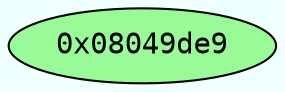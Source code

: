 digraph code {
	graph [bgcolor=azure fontsize=8 fontname="Courier" splines="ortho"];
	node [fillcolor=gray style=filled];
	edge [arrowhead="normal"];
	"0x08049de9" [URL="sym.pi/0x08049de9", fillcolor="palegreen",color="black", fontname="Courier",label="0x08049de9"]
}
